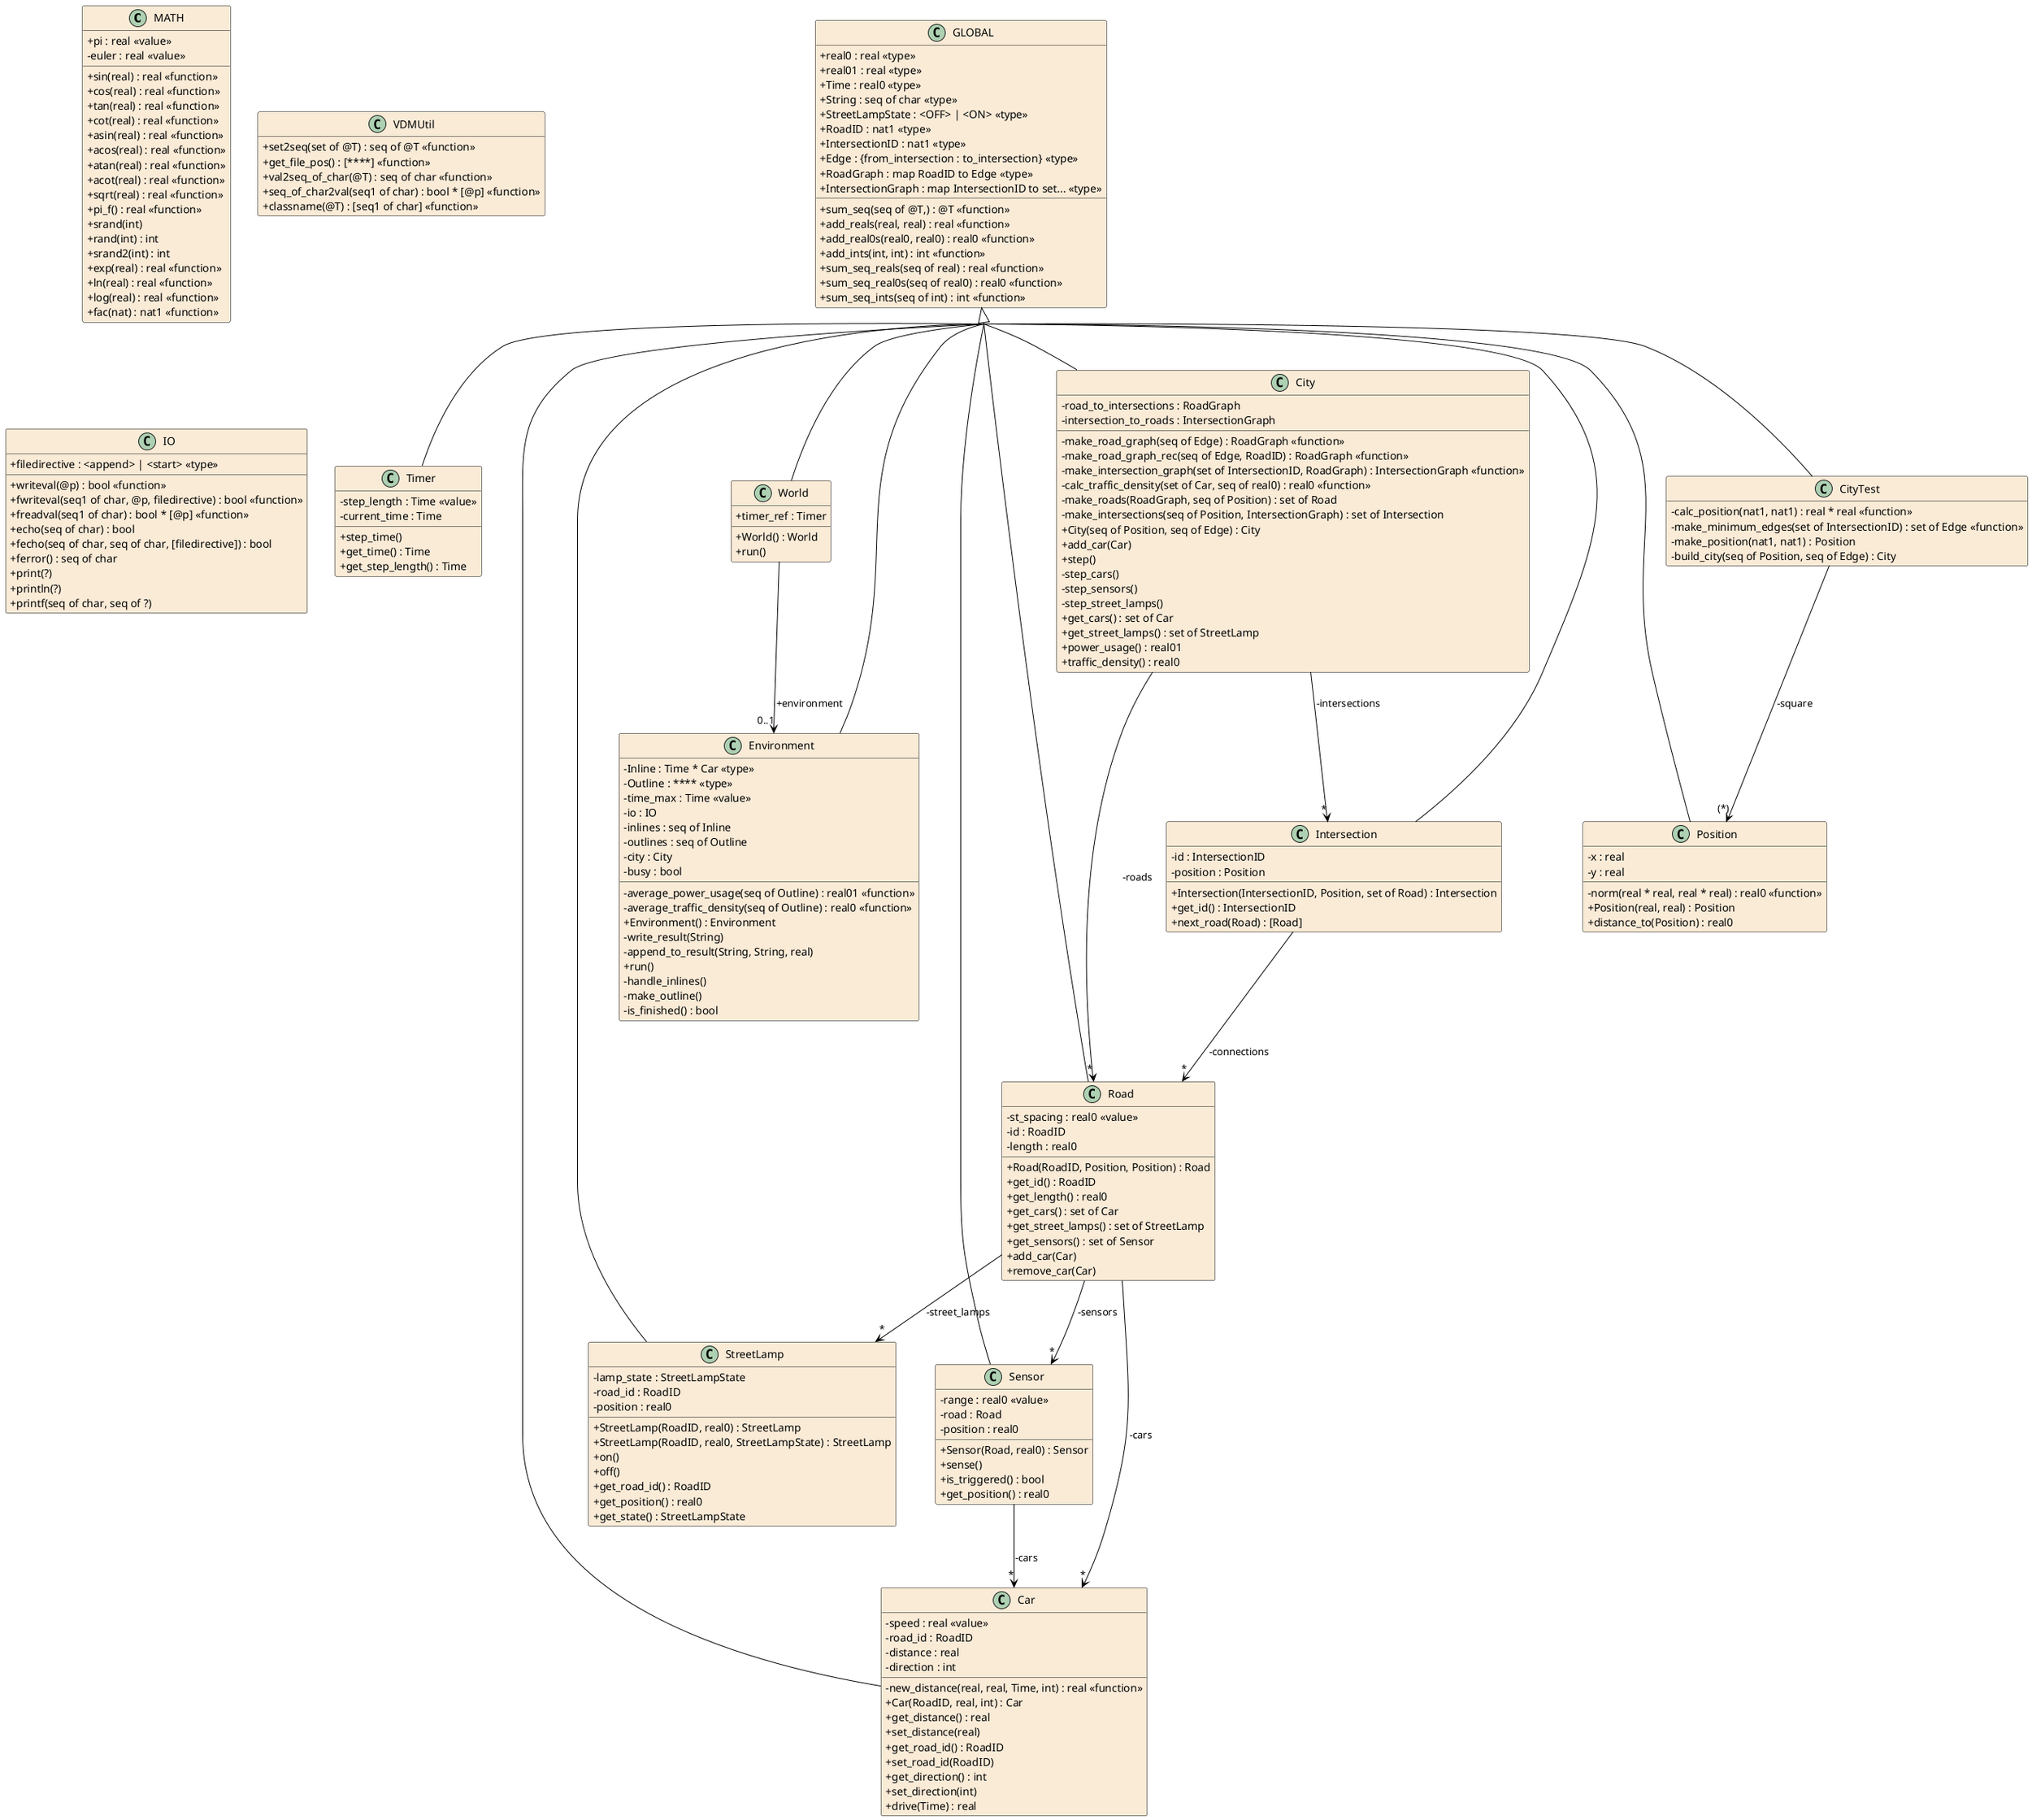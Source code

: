 @startuml mcs-ambient-light

hide empty members
skinparam Shadowing false
skinparam classAttributeIconSize 0
skinparam ClassBorderThickness 0.5
skinparam groupInheritance 5
skinparam class {
	BackgroundColor AntiqueWhite
	ArrowColor Black
	BorderColor Black
}
skinparam defaultTextAlignment center

class MATH
{
	+sin(real) : real <<function>>
	+cos(real) : real <<function>>
	+tan(real) : real <<function>>
	+cot(real) : real <<function>>
	+asin(real) : real <<function>>
	+acos(real) : real <<function>>
	+atan(real) : real <<function>>
	+acot(real) : real <<function>>
	+sqrt(real) : real <<function>>
	+pi_f() : real <<function>>
	+srand(int)
	+rand(int) : int
	+srand2(int) : int
	+exp(real) : real <<function>>
	+ln(real) : real <<function>>
	+log(real) : real <<function>>
	+fac(nat) : nat1 <<function>>
	+pi : real <<value>>
	-euler : real <<value>>
}

class VDMUtil
{
	+set2seq(set of @T) : seq of @T <<function>>
	+get_file_pos() : [****] <<function>>
	+val2seq_of_char(@T) : seq of char <<function>>
	+seq_of_char2val(seq1 of char) : bool * [@p] <<function>>
	+classname(@T) : [seq1 of char] <<function>>
}

class IO
{
	+filedirective : <append> | <start> <<type>>
	+writeval(@p) : bool <<function>>
	+fwriteval(seq1 of char, @p, filedirective) : bool <<function>>
	+freadval(seq1 of char) : bool * [@p] <<function>>
	+echo(seq of char) : bool
	+fecho(seq of char, seq of char, [filedirective]) : bool
	+ferror() : seq of char
	+print(?)
	+println(?)
	+printf(seq of char, seq of ?)
}

class Timer
{
	-step_length : Time <<value>>
	-current_time : Time
	+step_time()
	+get_time() : Time
	+get_step_length() : Time
}

class World
{
	+timer_ref : Timer
	+World() : World
	+run()
}

class GLOBAL
{
	+real0 : real <<type>>
	+real01 : real <<type>>
	+Time : real0 <<type>>
	+String : seq of char <<type>>
	+StreetLampState : <OFF> | <ON> <<type>>
	+RoadID : nat1 <<type>>
	+IntersectionID : nat1 <<type>>
	+Edge : {from_intersection : to_intersection} <<type>>
	+RoadGraph : map RoadID to Edge <<type>>
	+IntersectionGraph : map IntersectionID to set... <<type>>
	+sum_seq(seq of @T,) : @T <<function>>
	+add_reals(real, real) : real <<function>>
	+add_real0s(real0, real0) : real0 <<function>>
	+add_ints(int, int) : int <<function>>
	+sum_seq_reals(seq of real) : real <<function>>
	+sum_seq_real0s(seq of real0) : real0 <<function>>
	+sum_seq_ints(seq of int) : int <<function>>
}

class Road
{
	-st_spacing : real0 <<value>>
	-id : RoadID
	-length : real0
	+Road(RoadID, Position, Position) : Road
	+get_id() : RoadID
	+get_length() : real0
	+get_cars() : set of Car
	+get_street_lamps() : set of StreetLamp
	+get_sensors() : set of Sensor
	+add_car(Car)
	+remove_car(Car)
}

class StreetLamp
{
	-lamp_state : StreetLampState
	-road_id : RoadID
	-position : real0
	+StreetLamp(RoadID, real0) : StreetLamp
	+StreetLamp(RoadID, real0, StreetLampState) : StreetLamp
	+on()
	+off()
	+get_road_id() : RoadID
	+get_position() : real0
	+get_state() : StreetLampState
}

class Sensor
{
	-range : real0 <<value>>
	-road : Road
	-position : real0
	+Sensor(Road, real0) : Sensor
	+sense()
	+is_triggered() : bool
	+get_position() : real0
}

class Car
{
	-speed : real <<value>>
	-road_id : RoadID
	-distance : real
	-direction : int
	-new_distance(real, real, Time, int) : real <<function>>
	+Car(RoadID, real, int) : Car
	+get_distance() : real
	+set_distance(real)
	+get_road_id() : RoadID
	+set_road_id(RoadID)
	+get_direction() : int
	+set_direction(int)
	+drive(Time) : real
}

class Environment
{
	-Inline : Time * Car <<type>>
	-Outline : **** <<type>>
	-time_max : Time <<value>>
	-io : IO
	-inlines : seq of Inline
	-outlines : seq of Outline
	-city : City
	-busy : bool
	-average_power_usage(seq of Outline) : real01 <<function>>
	-average_traffic_density(seq of Outline) : real0 <<function>>
	+Environment() : Environment
	-write_result(String)
	-append_to_result(String, String, real)
	+run()
	-handle_inlines()
	-make_outline()
	-is_finished() : bool
}

class Intersection
{
	-id : IntersectionID
	-position : Position
	+Intersection(IntersectionID, Position, set of Road) : Intersection
	+get_id() : IntersectionID
	+next_road(Road) : [Road]
}

class Position
{
	-x : real
	-y : real
	-norm(real * real, real * real) : real0 <<function>>
	+Position(real, real) : Position
	+distance_to(Position) : real0
}

class City
{
	-road_to_intersections : RoadGraph
	-intersection_to_roads : IntersectionGraph
	-make_road_graph(seq of Edge) : RoadGraph <<function>>
	-make_road_graph_rec(seq of Edge, RoadID) : RoadGraph <<function>>
	-make_intersection_graph(set of IntersectionID, RoadGraph) : IntersectionGraph <<function>>
	-calc_traffic_density(set of Car, seq of real0) : real0 <<function>>
	-make_roads(RoadGraph, seq of Position) : set of Road
	-make_intersections(seq of Position, IntersectionGraph) : set of Intersection
	+City(seq of Position, seq of Edge) : City
	+add_car(Car)
	+step()
	-step_cars()
	-step_sensors()
	-step_street_lamps()
	+get_cars() : set of Car
	+get_street_lamps() : set of StreetLamp
	+power_usage() : real01
	+traffic_density() : real0
}

class CityTest
{
	-calc_position(nat1, nat1) : real * real <<function>>
	-make_minimum_edges(set of IntersectionID) : set of Edge <<function>>
	-make_position(nat1, nat1) : Position
	-build_city(seq of Position, seq of Edge) : City
}

GLOBAL <|-- Timer
World --> "0..1" Environment : +environment
GLOBAL <|-- World
Road --> "*" Car : -cars
Road --> "*" StreetLamp : -street_lamps
Road --> "*" Sensor : -sensors
GLOBAL <|-- Road
GLOBAL <|-- StreetLamp
Sensor --> "*" Car : -cars
GLOBAL <|-- Sensor
GLOBAL <|-- Car
GLOBAL <|-- Environment
Intersection --> "*" Road : -connections
GLOBAL <|-- Intersection
GLOBAL <|-- Position
City --> "*" Intersection : -intersections
City --> "*" Road : -roads
GLOBAL <|-- City
CityTest --> "(*)" Position : -square
GLOBAL <|-- CityTest

@enduml